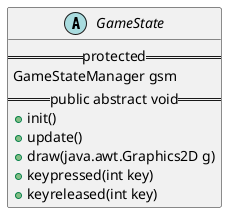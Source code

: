 @startuml
abstract class GameState {
==protected==
GameStateManager gsm
==public abstract void==
+ init()
+ update()
+ draw(java.awt.Graphics2D g)
+ keypressed(int key)
+ keyreleased(int key)
}
@enduml